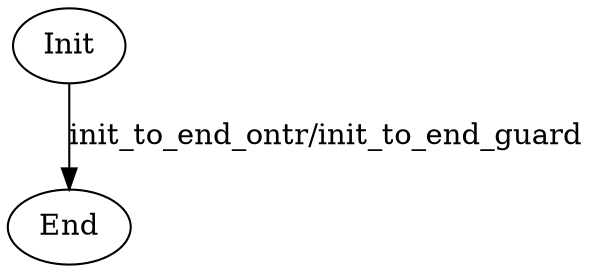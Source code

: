 #init Init
digraph statemachine {
    Init [comment="init_on_enter/init_on_leave"]
    Init -> End [label="init_to_end_ontr/init_to_end_guard"]
}